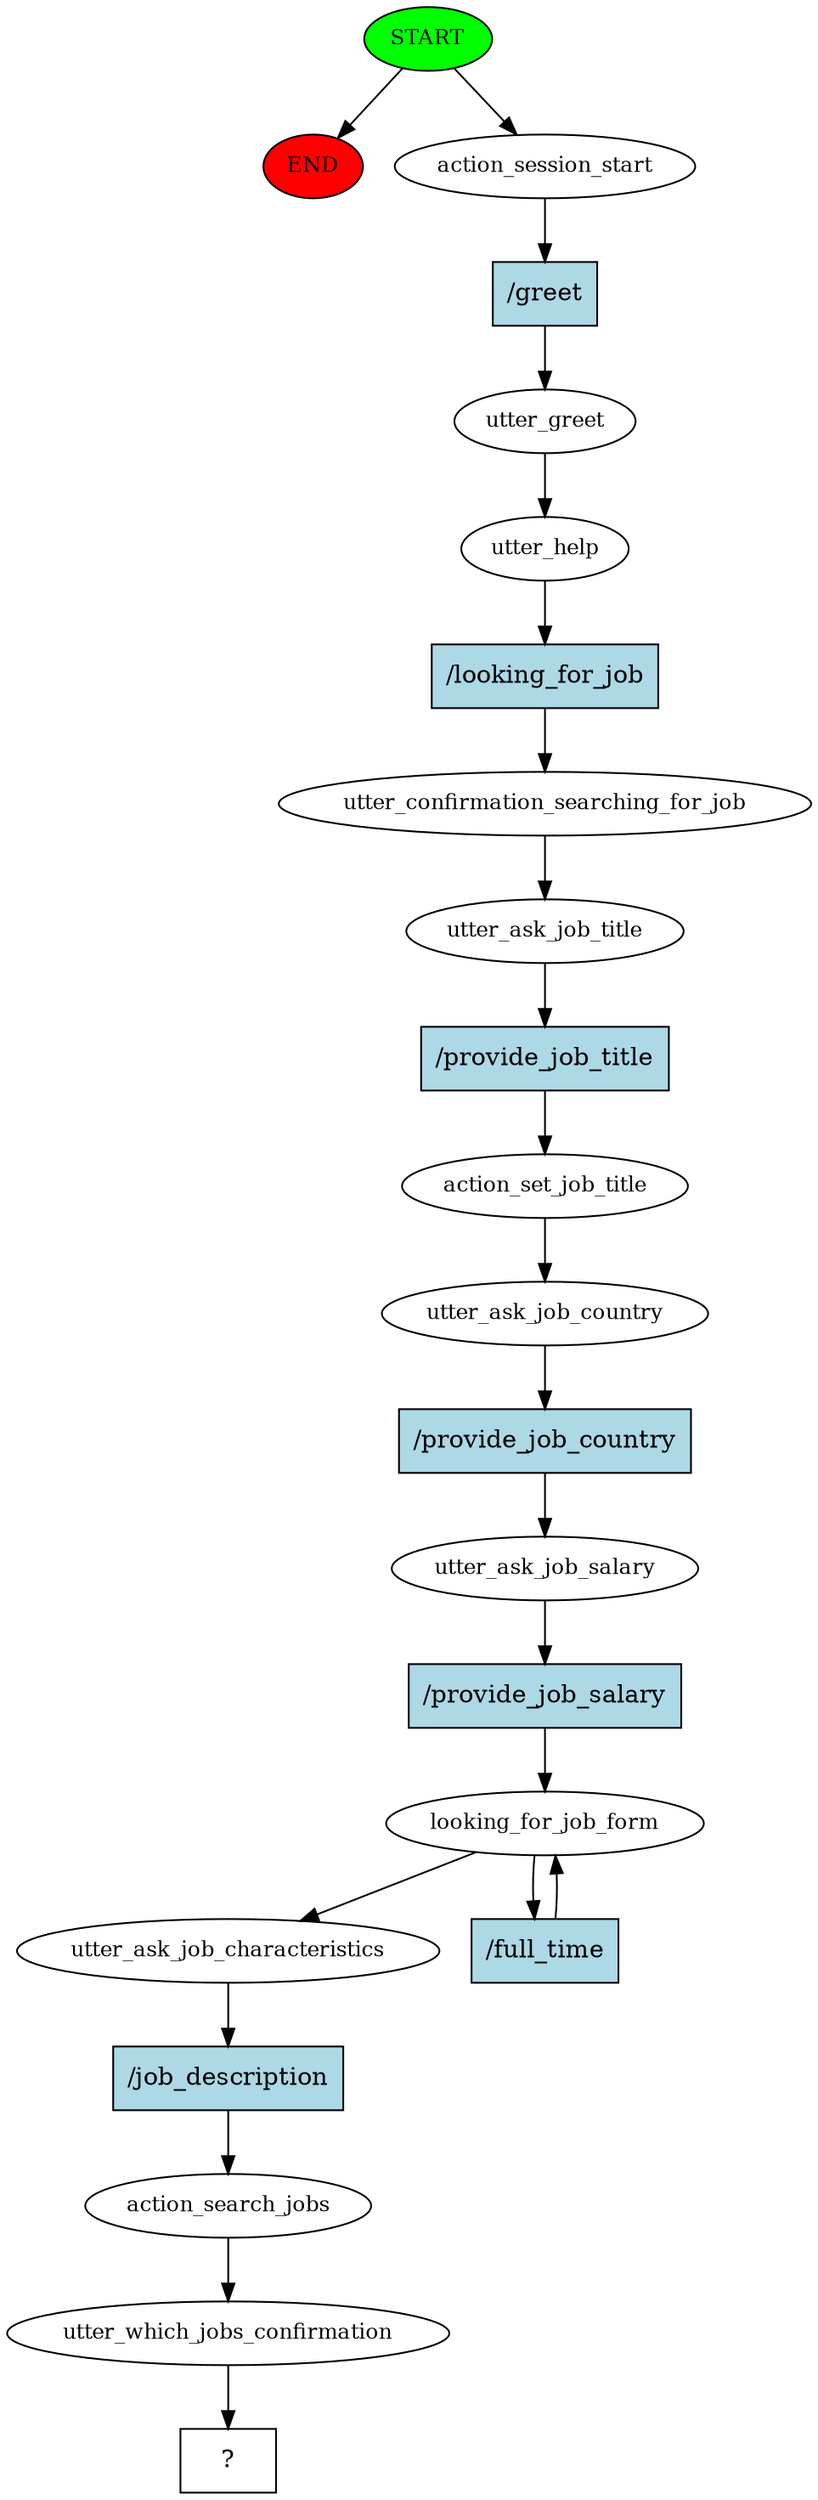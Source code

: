 digraph  {
0 [class="start active", fillcolor=green, fontsize=12, label=START, style=filled];
"-1" [class=end, fillcolor=red, fontsize=12, label=END, style=filled];
1 [class=active, fontsize=12, label=action_session_start];
2 [class=active, fontsize=12, label=utter_greet];
3 [class=active, fontsize=12, label=utter_help];
4 [class=active, fontsize=12, label=utter_confirmation_searching_for_job];
5 [class=active, fontsize=12, label=utter_ask_job_title];
6 [class=active, fontsize=12, label=action_set_job_title];
7 [class=active, fontsize=12, label=utter_ask_job_country];
8 [class=active, fontsize=12, label=utter_ask_job_salary];
9 [class=active, fontsize=12, label=looking_for_job_form];
11 [class=active, fontsize=12, label=utter_ask_job_characteristics];
12 [class=active, fontsize=12, label=action_search_jobs];
13 [class=active, fontsize=12, label=utter_which_jobs_confirmation];
14 [class="intent dashed active", label="  ?  ", shape=rect];
15 [class="intent active", fillcolor=lightblue, label="/greet", shape=rect, style=filled];
16 [class="intent active", fillcolor=lightblue, label="/looking_for_job", shape=rect, style=filled];
17 [class="intent active", fillcolor=lightblue, label="/provide_job_title", shape=rect, style=filled];
18 [class="intent active", fillcolor=lightblue, label="/provide_job_country", shape=rect, style=filled];
19 [class="intent active", fillcolor=lightblue, label="/provide_job_salary", shape=rect, style=filled];
20 [class="intent active", fillcolor=lightblue, label="/full_time", shape=rect, style=filled];
21 [class="intent active", fillcolor=lightblue, label="/job_description", shape=rect, style=filled];
0 -> "-1"  [class="", key=NONE, label=""];
0 -> 1  [class=active, key=NONE, label=""];
1 -> 15  [class=active, key=0];
2 -> 3  [class=active, key=NONE, label=""];
3 -> 16  [class=active, key=0];
4 -> 5  [class=active, key=NONE, label=""];
5 -> 17  [class=active, key=0];
6 -> 7  [class=active, key=NONE, label=""];
7 -> 18  [class=active, key=0];
8 -> 19  [class=active, key=0];
9 -> 11  [class=active, key=NONE, label=""];
9 -> 20  [class=active, key=0];
11 -> 21  [class=active, key=0];
12 -> 13  [class=active, key=NONE, label=""];
13 -> 14  [class=active, key=NONE, label=""];
15 -> 2  [class=active, key=0];
16 -> 4  [class=active, key=0];
17 -> 6  [class=active, key=0];
18 -> 8  [class=active, key=0];
19 -> 9  [class=active, key=0];
20 -> 9  [class=active, key=0];
21 -> 12  [class=active, key=0];
}
